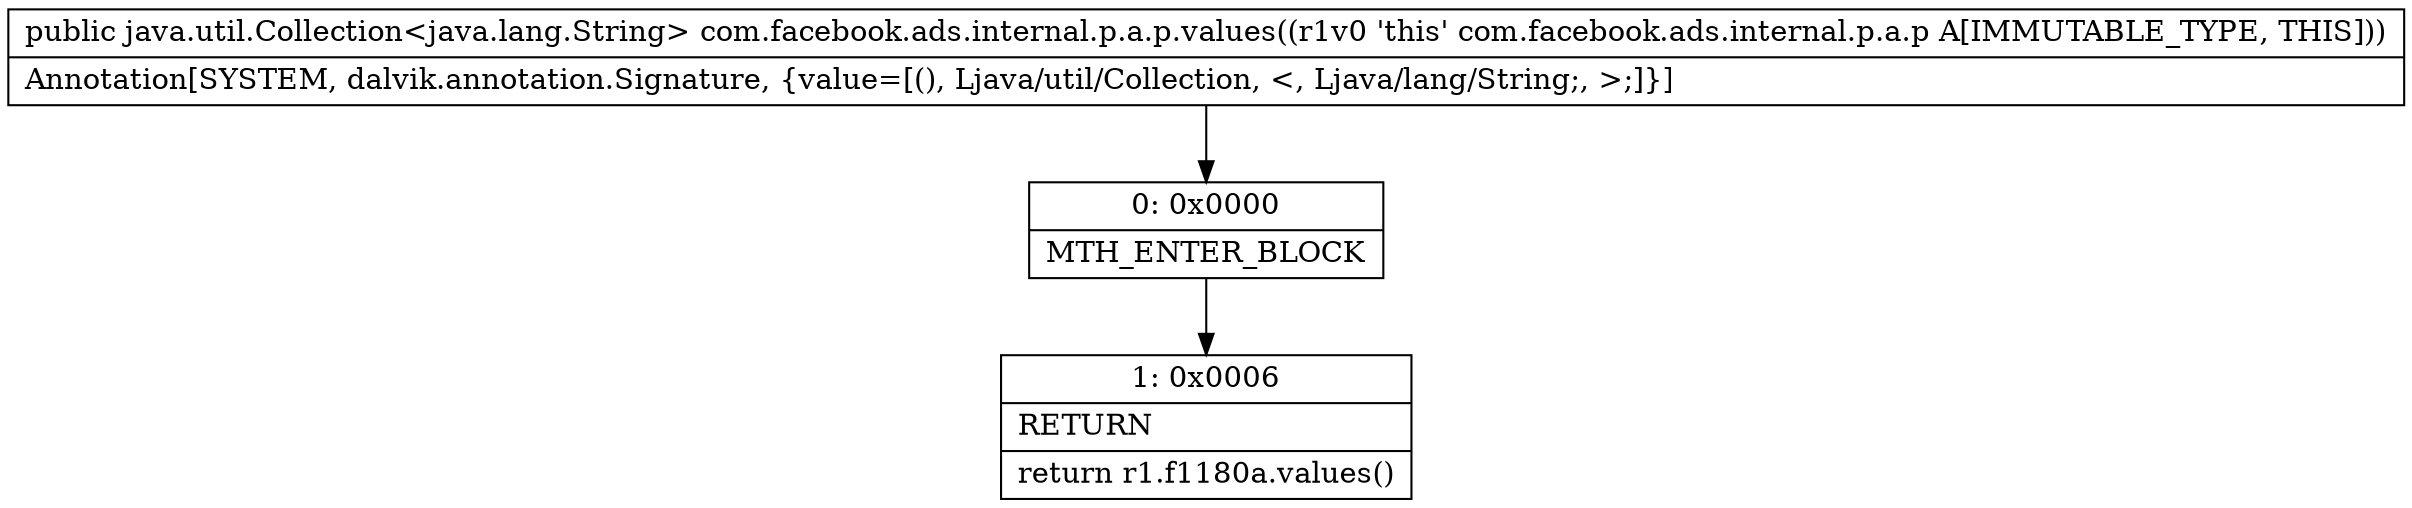 digraph "CFG forcom.facebook.ads.internal.p.a.p.values()Ljava\/util\/Collection;" {
Node_0 [shape=record,label="{0\:\ 0x0000|MTH_ENTER_BLOCK\l}"];
Node_1 [shape=record,label="{1\:\ 0x0006|RETURN\l|return r1.f1180a.values()\l}"];
MethodNode[shape=record,label="{public java.util.Collection\<java.lang.String\> com.facebook.ads.internal.p.a.p.values((r1v0 'this' com.facebook.ads.internal.p.a.p A[IMMUTABLE_TYPE, THIS]))  | Annotation[SYSTEM, dalvik.annotation.Signature, \{value=[(), Ljava\/util\/Collection, \<, Ljava\/lang\/String;, \>;]\}]\l}"];
MethodNode -> Node_0;
Node_0 -> Node_1;
}

